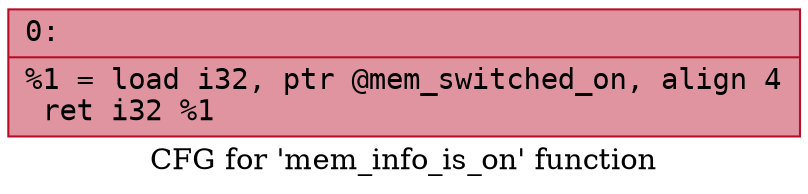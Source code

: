 digraph "CFG for 'mem_info_is_on' function" {
	label="CFG for 'mem_info_is_on' function";

	Node0x600001836cb0 [shape=record,color="#b70d28ff", style=filled, fillcolor="#b70d2870" fontname="Courier",label="{0:\l|  %1 = load i32, ptr @mem_switched_on, align 4\l  ret i32 %1\l}"];
}
